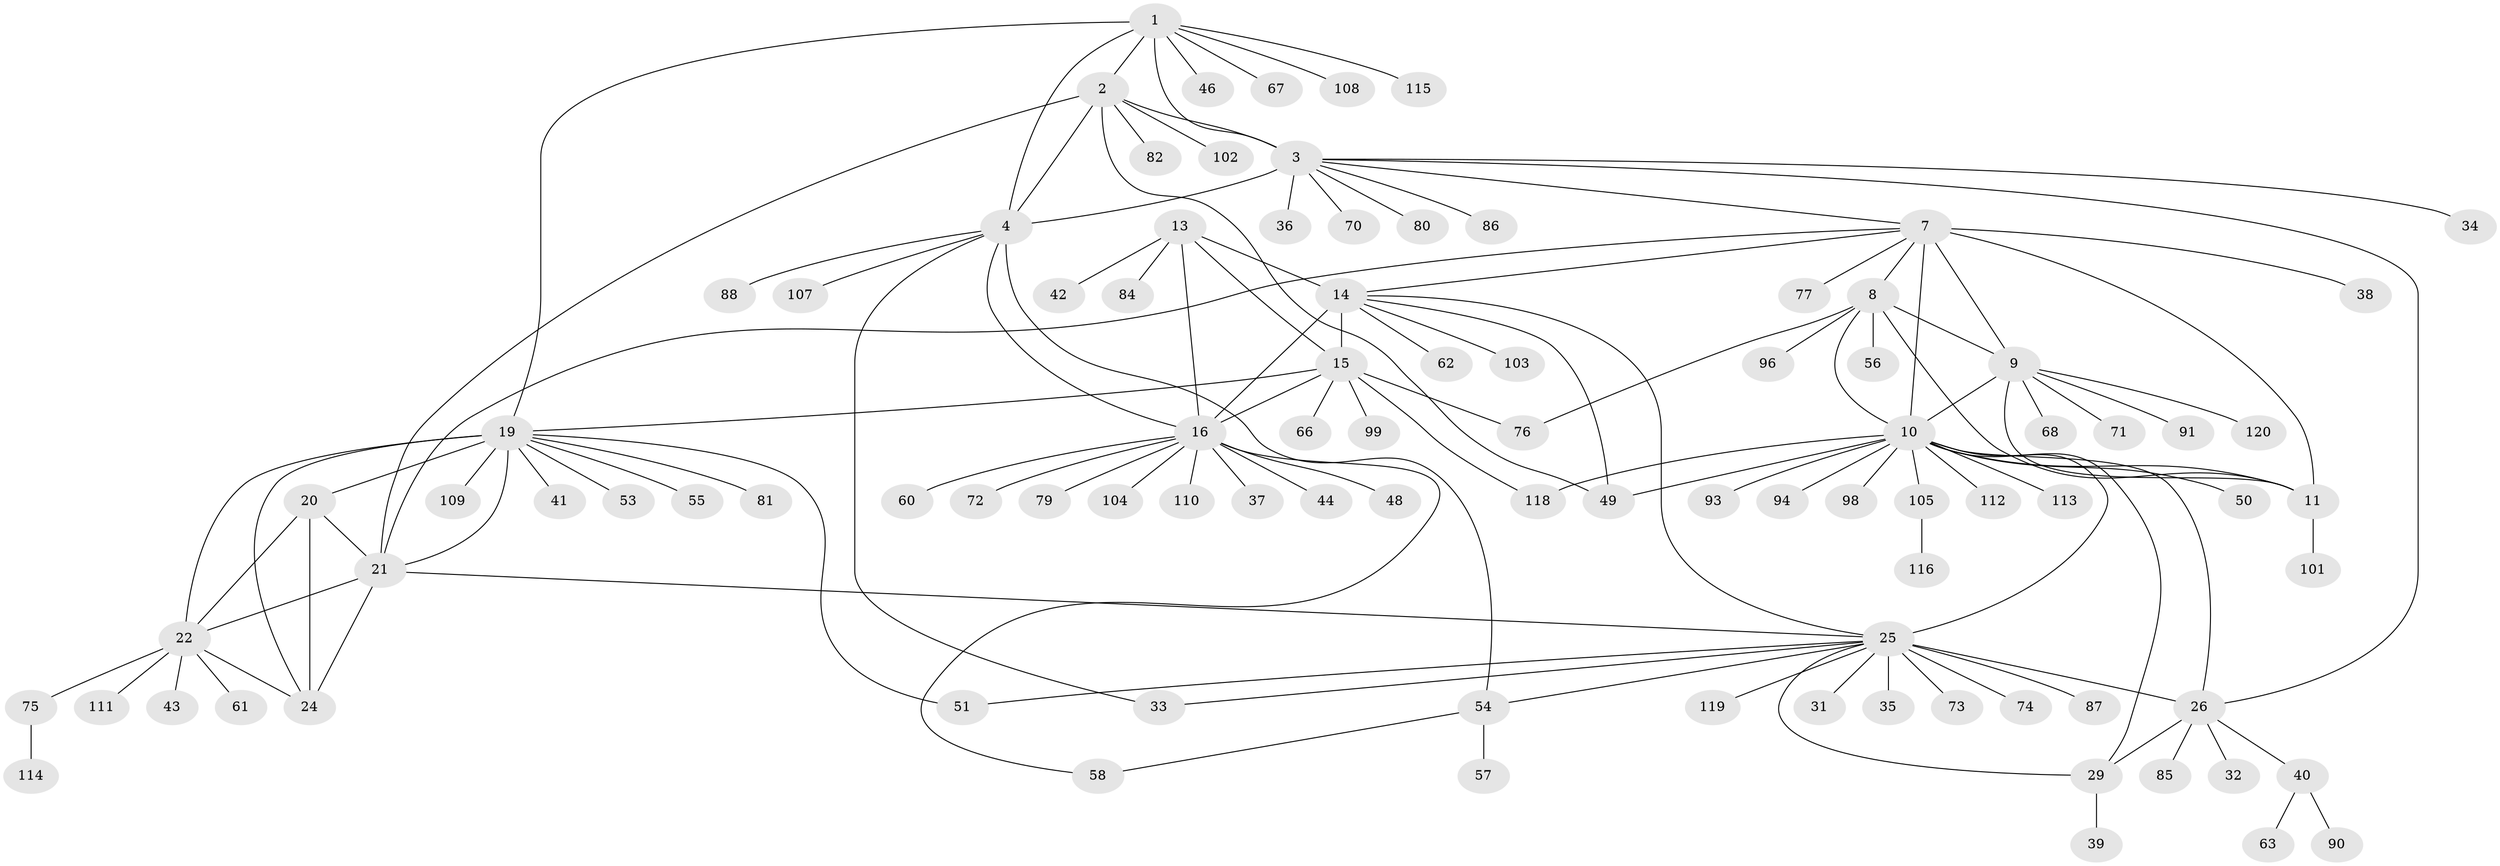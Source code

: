 // Generated by graph-tools (version 1.1) at 2025/52/02/27/25 19:52:19]
// undirected, 95 vertices, 130 edges
graph export_dot {
graph [start="1"]
  node [color=gray90,style=filled];
  1 [super="+65"];
  2 [super="+52"];
  3 [super="+5"];
  4 [super="+6"];
  7 [super="+12"];
  8;
  9 [super="+47"];
  10 [super="+30"];
  11 [super="+83"];
  13 [super="+69"];
  14 [super="+18"];
  15 [super="+97"];
  16 [super="+17"];
  19 [super="+23"];
  20;
  21 [super="+59"];
  22 [super="+106"];
  24;
  25 [super="+27"];
  26 [super="+28"];
  29;
  31;
  32;
  33;
  34 [super="+89"];
  35;
  36 [super="+45"];
  37;
  38;
  39;
  40;
  41;
  42;
  43;
  44;
  46;
  48;
  49;
  50 [super="+95"];
  51;
  53;
  54 [super="+78"];
  55;
  56;
  57;
  58 [super="+92"];
  60;
  61;
  62;
  63 [super="+64"];
  66;
  67 [super="+117"];
  68;
  70;
  71;
  72;
  73 [super="+100"];
  74;
  75;
  76;
  77;
  79;
  80;
  81;
  82;
  84;
  85;
  86;
  87;
  88;
  90;
  91;
  93;
  94;
  96;
  98;
  99;
  101;
  102;
  103;
  104;
  105;
  107;
  108;
  109;
  110;
  111;
  112;
  113;
  114;
  115;
  116;
  118;
  119;
  120;
  1 -- 2;
  1 -- 3 [weight=2];
  1 -- 4 [weight=2];
  1 -- 19;
  1 -- 46;
  1 -- 67;
  1 -- 108;
  1 -- 115;
  2 -- 3 [weight=2];
  2 -- 4 [weight=2];
  2 -- 82;
  2 -- 102;
  2 -- 49;
  2 -- 21;
  3 -- 4 [weight=4];
  3 -- 70;
  3 -- 80;
  3 -- 86;
  3 -- 34;
  3 -- 36;
  3 -- 7;
  3 -- 26;
  4 -- 16;
  4 -- 33;
  4 -- 54;
  4 -- 88;
  4 -- 107;
  7 -- 8 [weight=2];
  7 -- 9 [weight=2];
  7 -- 10 [weight=2];
  7 -- 11 [weight=2];
  7 -- 14;
  7 -- 38;
  7 -- 77;
  7 -- 21;
  8 -- 9;
  8 -- 10;
  8 -- 11;
  8 -- 56;
  8 -- 76;
  8 -- 96;
  9 -- 10;
  9 -- 11;
  9 -- 120;
  9 -- 91;
  9 -- 68;
  9 -- 71;
  10 -- 11;
  10 -- 49;
  10 -- 50;
  10 -- 93;
  10 -- 98;
  10 -- 105;
  10 -- 112;
  10 -- 113;
  10 -- 118;
  10 -- 25 [weight=2];
  10 -- 26 [weight=2];
  10 -- 29;
  10 -- 94;
  11 -- 101;
  13 -- 14 [weight=2];
  13 -- 15;
  13 -- 16 [weight=2];
  13 -- 42;
  13 -- 84;
  14 -- 15 [weight=2];
  14 -- 16 [weight=4];
  14 -- 25;
  14 -- 49;
  14 -- 103;
  14 -- 62;
  15 -- 16 [weight=2];
  15 -- 66;
  15 -- 76;
  15 -- 99;
  15 -- 118;
  15 -- 19;
  16 -- 44;
  16 -- 48;
  16 -- 104;
  16 -- 110;
  16 -- 37;
  16 -- 72;
  16 -- 79;
  16 -- 58;
  16 -- 60;
  19 -- 20 [weight=2];
  19 -- 21 [weight=2];
  19 -- 22 [weight=2];
  19 -- 24 [weight=2];
  19 -- 41;
  19 -- 53;
  19 -- 81;
  19 -- 109;
  19 -- 51;
  19 -- 55;
  20 -- 21;
  20 -- 22;
  20 -- 24;
  21 -- 22;
  21 -- 24;
  21 -- 25;
  22 -- 24;
  22 -- 43;
  22 -- 61;
  22 -- 75;
  22 -- 111;
  25 -- 26 [weight=4];
  25 -- 29 [weight=2];
  25 -- 31;
  25 -- 35;
  25 -- 87;
  25 -- 33;
  25 -- 73;
  25 -- 74;
  25 -- 51;
  25 -- 54;
  25 -- 119;
  26 -- 29 [weight=2];
  26 -- 32;
  26 -- 40;
  26 -- 85;
  29 -- 39;
  40 -- 63;
  40 -- 90;
  54 -- 57;
  54 -- 58;
  75 -- 114;
  105 -- 116;
}
